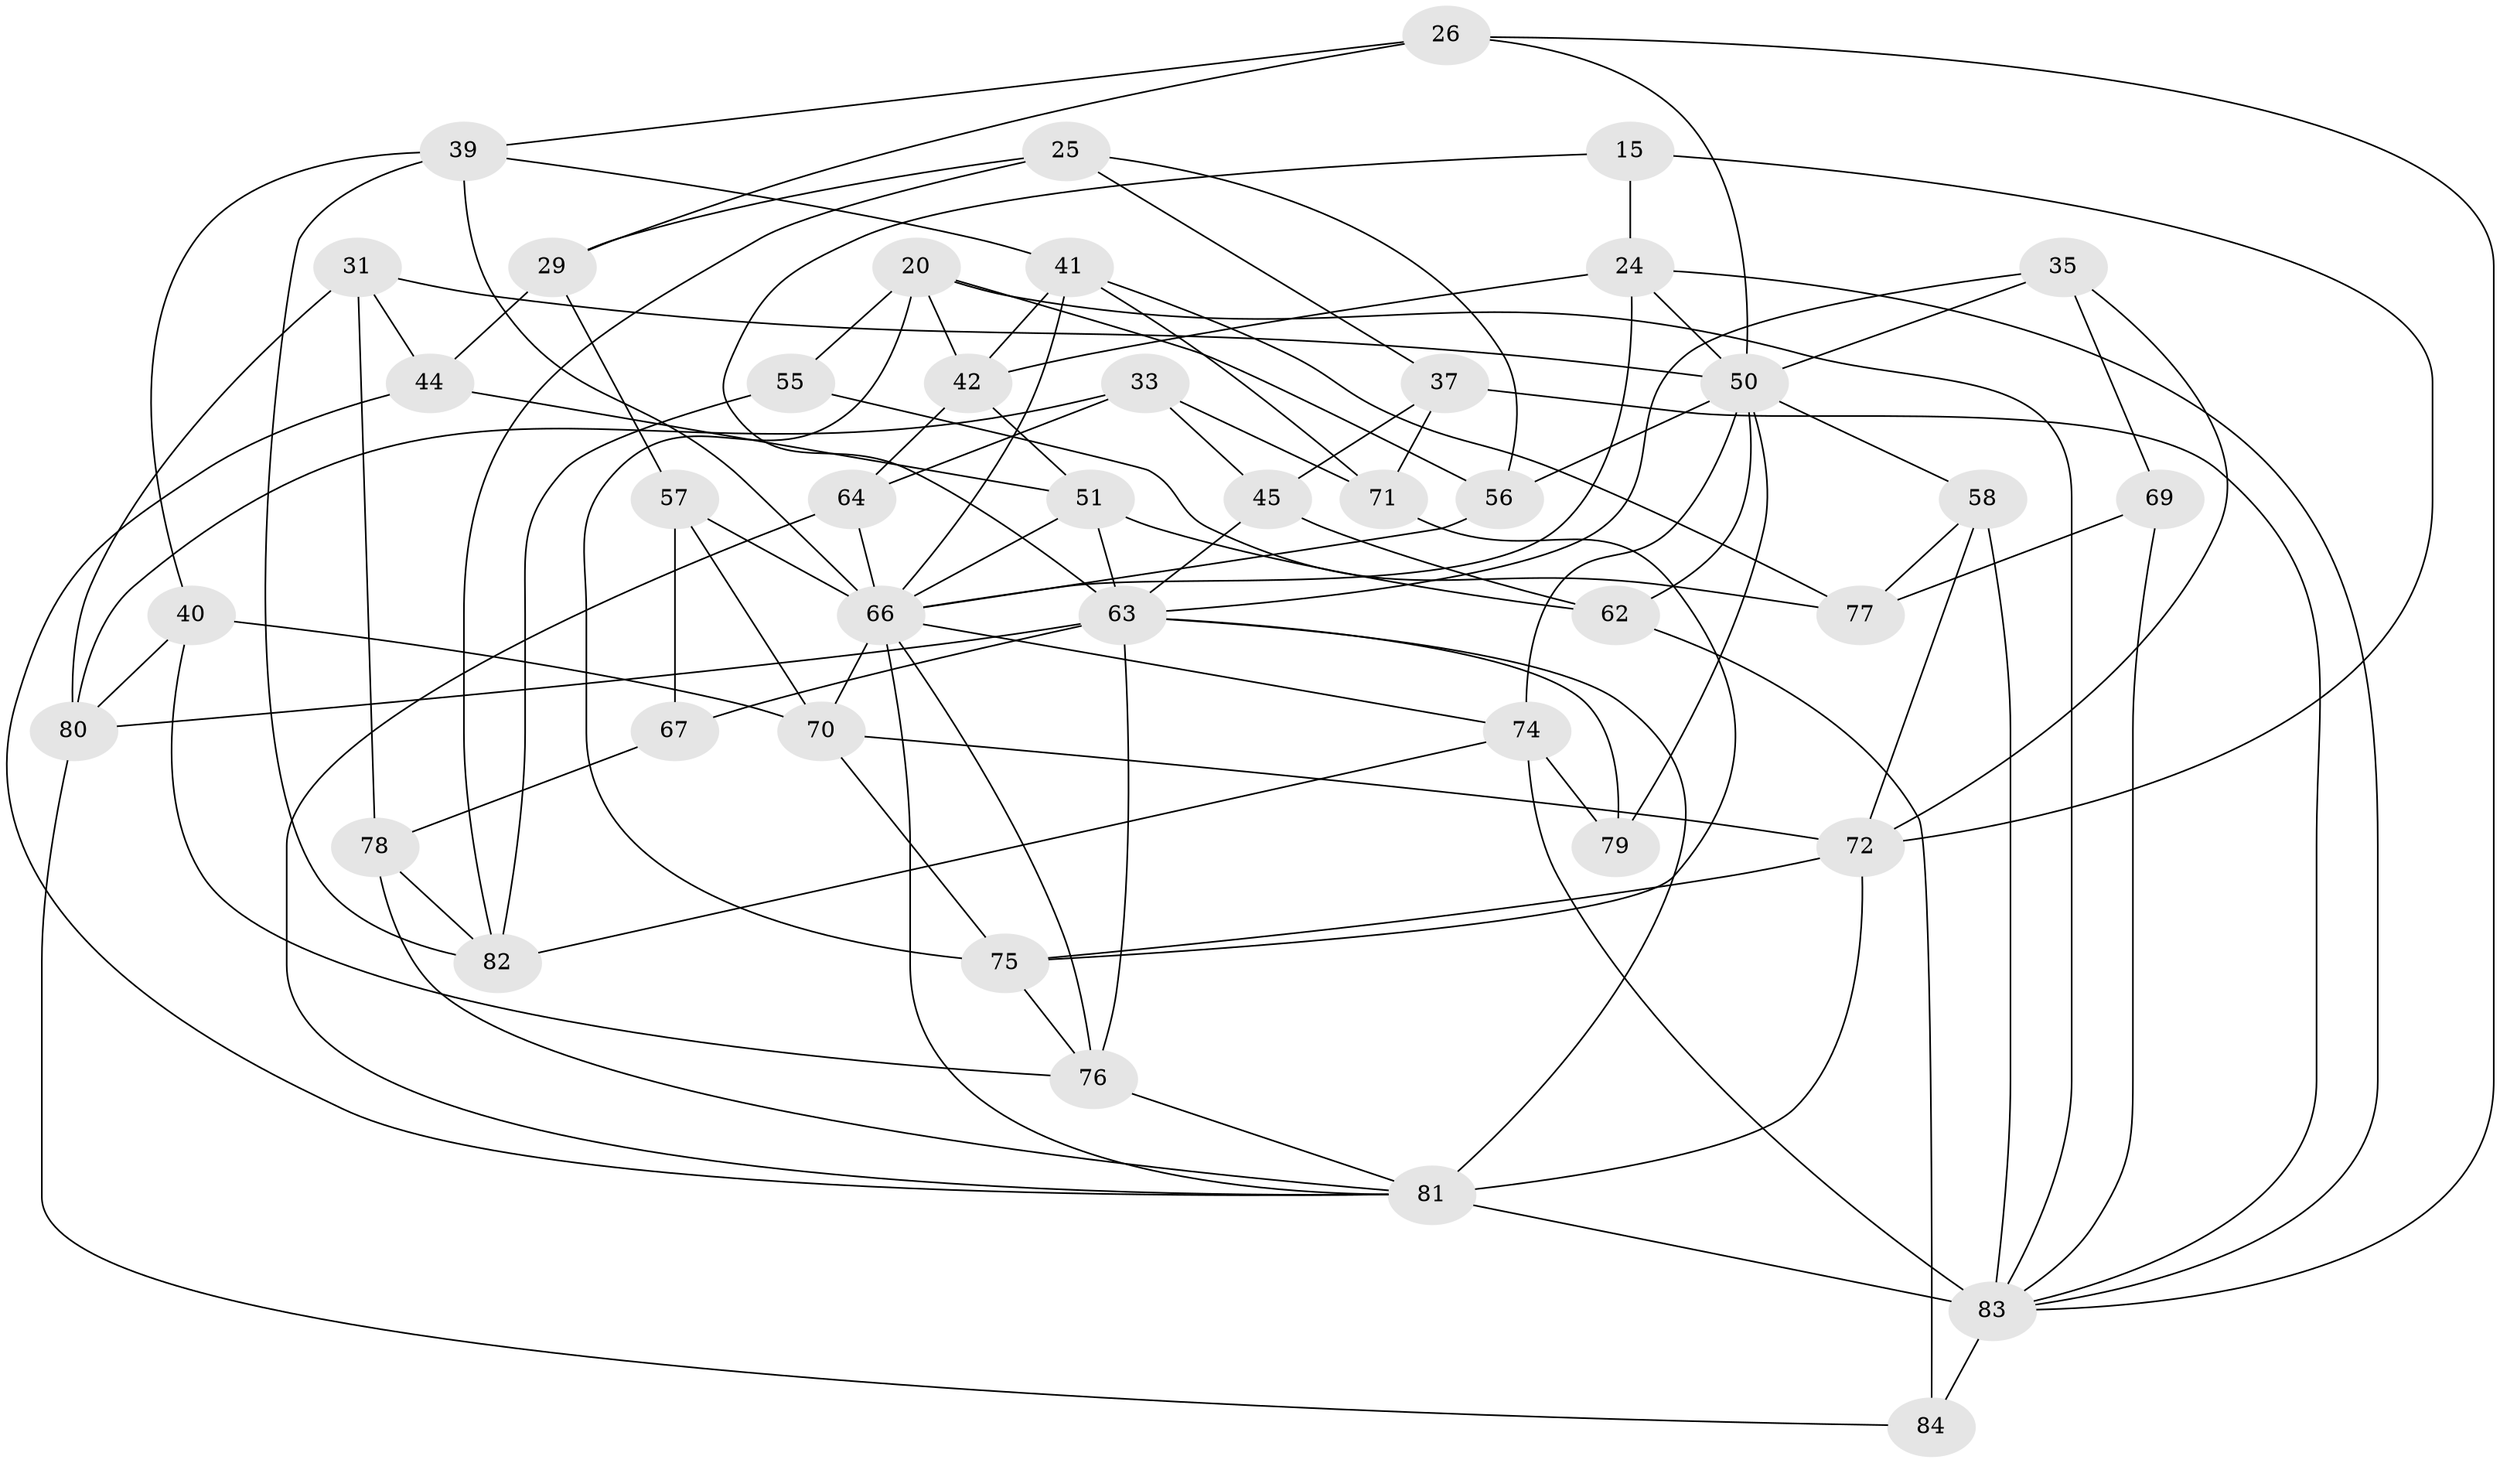 // original degree distribution, {4: 1.0}
// Generated by graph-tools (version 1.1) at 2025/02/03/05/25 17:02:46]
// undirected, 42 vertices, 101 edges
graph export_dot {
graph [start="1"]
  node [color=gray90,style=filled];
  15;
  20 [super="+12"];
  24 [super="+2"];
  25 [super="+19"];
  26;
  29;
  31;
  33;
  35;
  37;
  39 [super="+38"];
  40;
  41 [super="+11"];
  42 [super="+10"];
  44;
  45;
  50 [super="+5+43+34"];
  51 [super="+36"];
  55;
  56 [super="+30"];
  57 [super="+8+13"];
  58;
  62;
  63 [super="+60+49"];
  64 [super="+23"];
  66 [super="+59+6+61+53"];
  67 [super="+47"];
  69;
  70 [super="+52"];
  71;
  72 [super="+1+14"];
  74 [super="+65"];
  75 [super="+28"];
  76 [super="+21"];
  77 [super="+54"];
  78;
  79;
  80 [super="+9"];
  81 [super="+48+32"];
  82 [super="+17"];
  83 [super="+27+68"];
  84 [super="+73"];
  15 -- 63;
  15 -- 24 [weight=2];
  15 -- 72;
  20 -- 55 [weight=2];
  20 -- 75;
  20 -- 42;
  20 -- 56;
  20 -- 83;
  24 -- 50;
  24 -- 42;
  24 -- 83;
  24 -- 66;
  25 -- 56 [weight=2];
  25 -- 37;
  25 -- 82 [weight=2];
  25 -- 29;
  26 -- 50;
  26 -- 29;
  26 -- 39;
  26 -- 83;
  29 -- 44;
  29 -- 57;
  31 -- 44;
  31 -- 78;
  31 -- 80;
  31 -- 50;
  33 -- 71;
  33 -- 80;
  33 -- 45;
  33 -- 64;
  35 -- 69;
  35 -- 72;
  35 -- 50;
  35 -- 63;
  37 -- 45;
  37 -- 71;
  37 -- 83;
  39 -- 40;
  39 -- 82;
  39 -- 66 [weight=2];
  39 -- 41;
  40 -- 70;
  40 -- 80;
  40 -- 76;
  41 -- 77 [weight=2];
  41 -- 71;
  41 -- 42;
  41 -- 66;
  42 -- 64 [weight=2];
  42 -- 51;
  44 -- 51;
  44 -- 81;
  45 -- 62;
  45 -- 63;
  50 -- 62;
  50 -- 79;
  50 -- 58;
  50 -- 56 [weight=2];
  50 -- 74;
  51 -- 62;
  51 -- 66 [weight=2];
  51 -- 63;
  55 -- 77;
  55 -- 82;
  56 -- 66;
  57 -- 67 [weight=3];
  57 -- 66 [weight=3];
  57 -- 70;
  58 -- 72;
  58 -- 77;
  58 -- 83;
  62 -- 84;
  63 -- 76;
  63 -- 80;
  63 -- 81;
  63 -- 67 [weight=2];
  63 -- 79;
  64 -- 66 [weight=2];
  64 -- 81;
  66 -- 81;
  66 -- 74;
  66 -- 70 [weight=2];
  66 -- 76 [weight=2];
  67 -- 78;
  69 -- 77 [weight=2];
  69 -- 83;
  70 -- 72;
  70 -- 75;
  71 -- 75;
  72 -- 81 [weight=2];
  72 -- 75 [weight=2];
  74 -- 79 [weight=2];
  74 -- 82;
  74 -- 83;
  75 -- 76;
  76 -- 81;
  78 -- 82;
  78 -- 81;
  80 -- 84 [weight=2];
  81 -- 83 [weight=2];
  83 -- 84 [weight=3];
}
